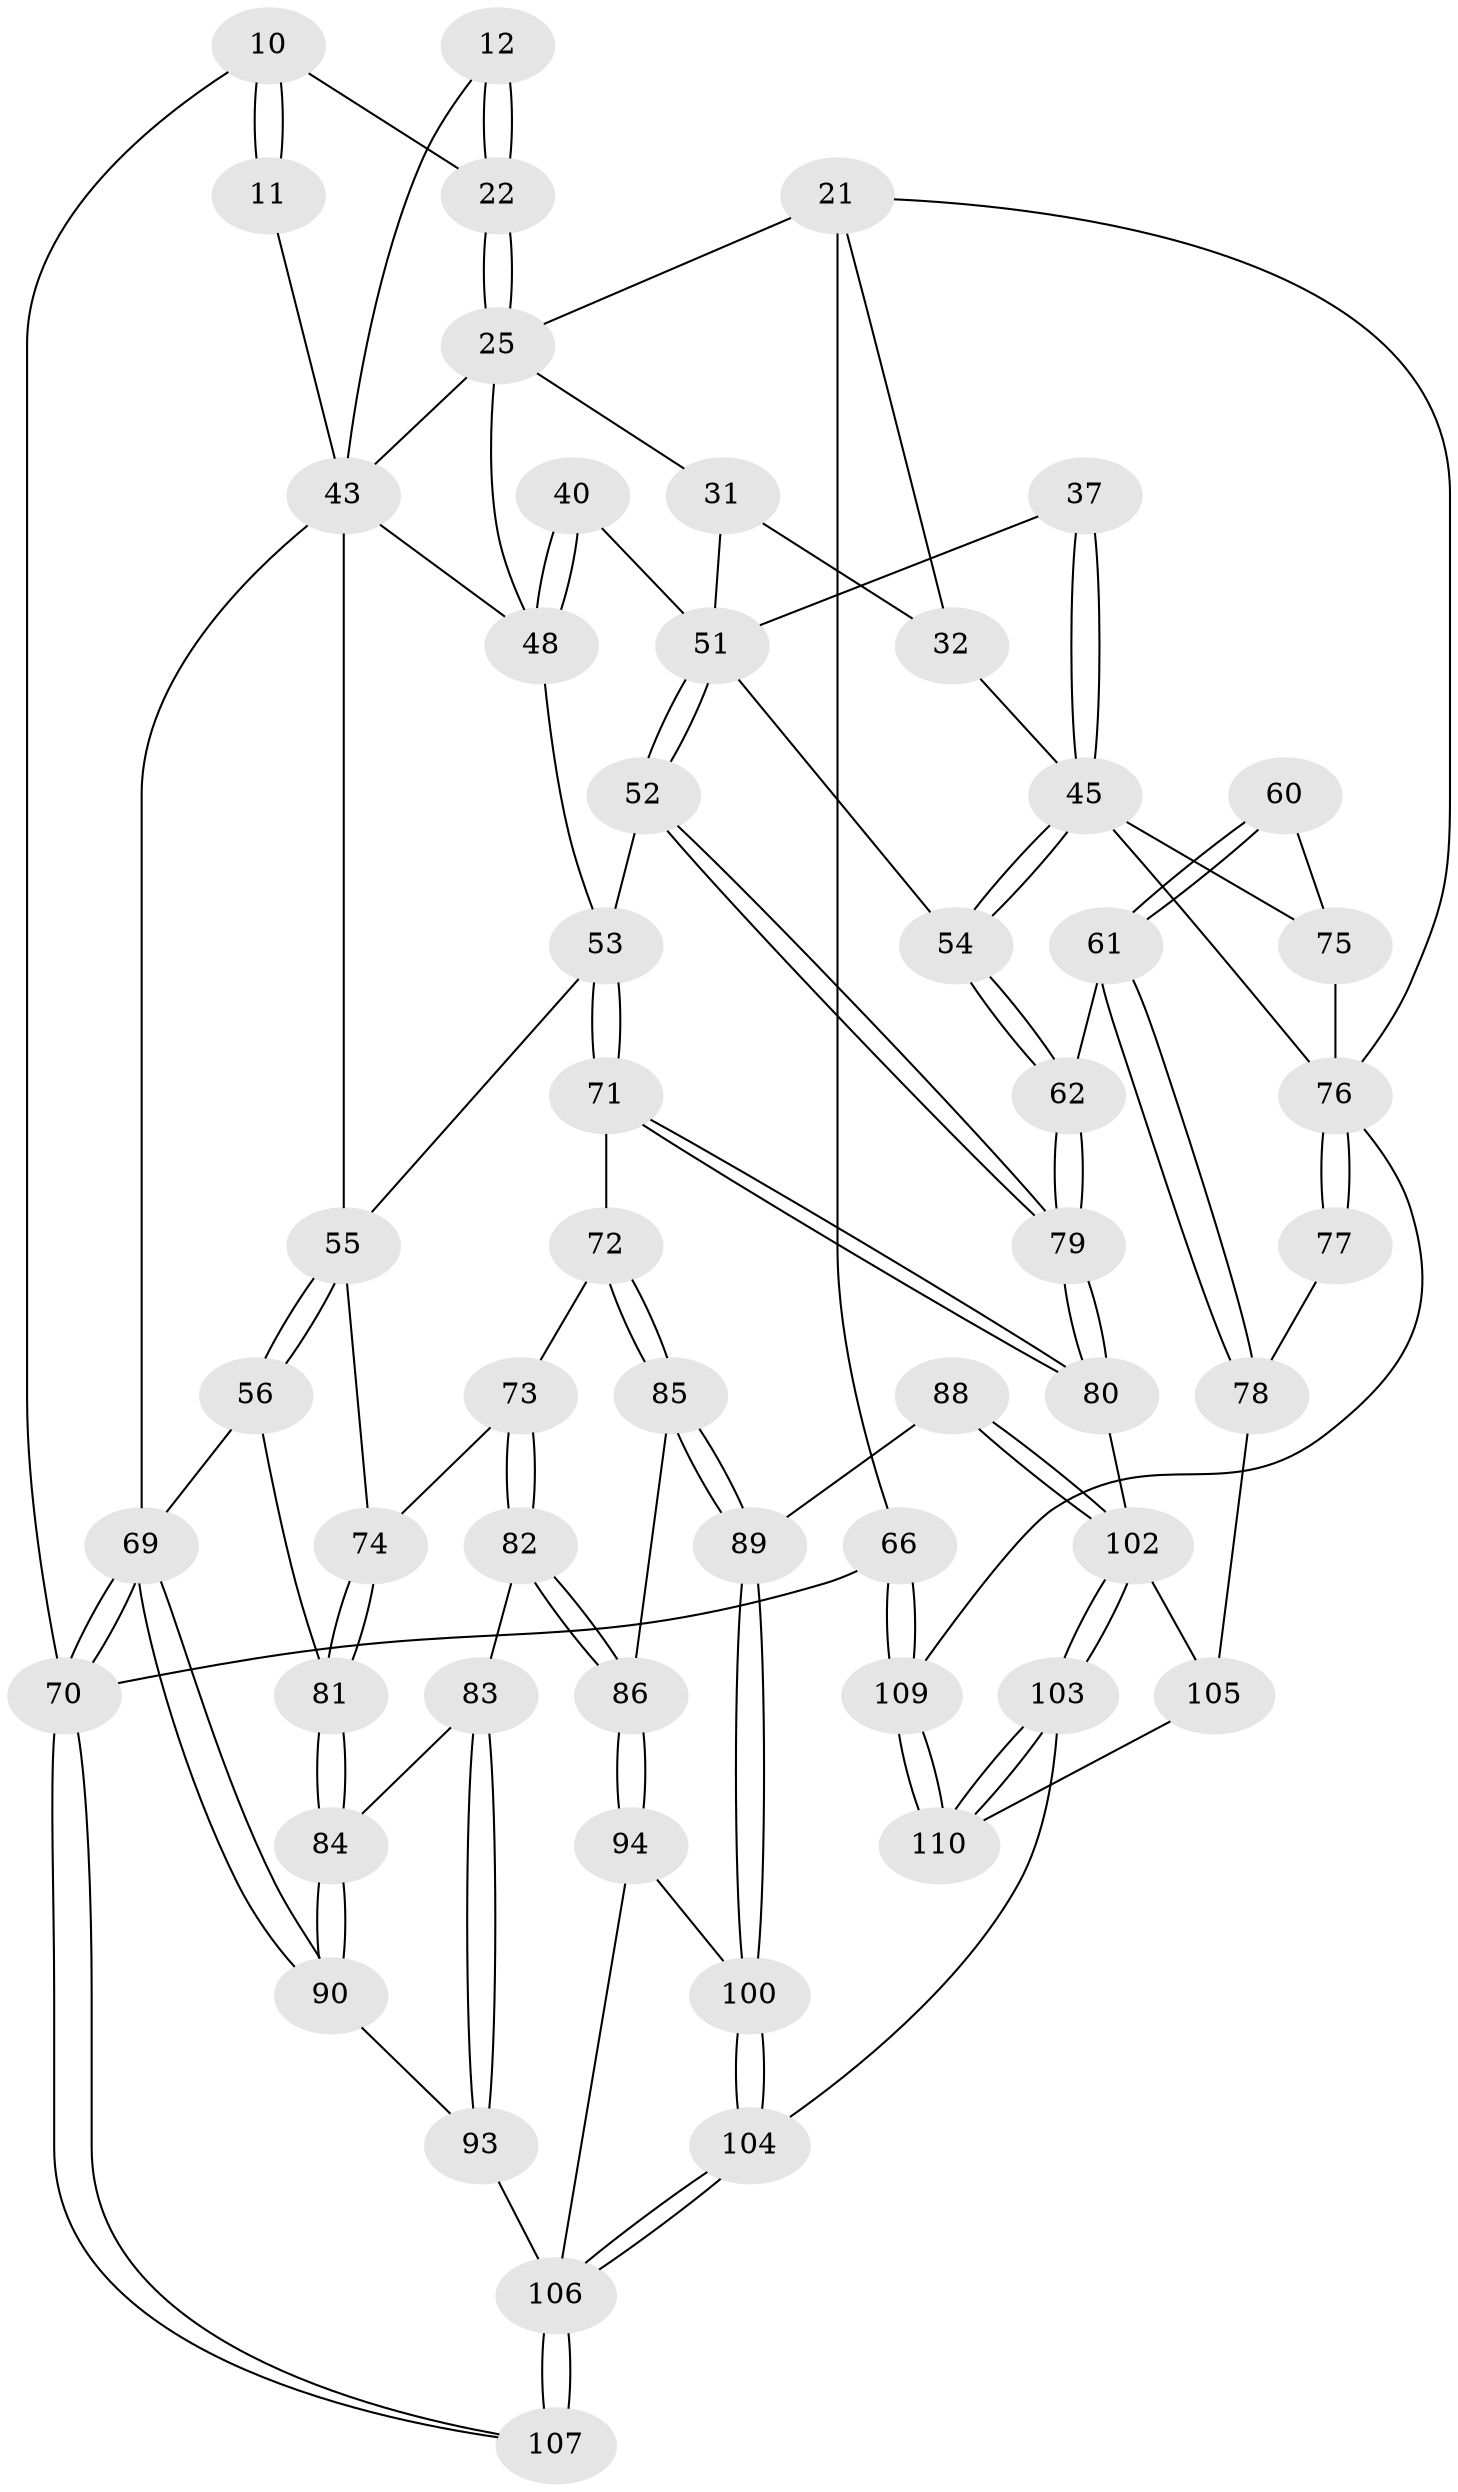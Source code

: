 // original degree distribution, {3: 0.02727272727272727, 5: 0.6272727272727273, 4: 0.17272727272727273, 6: 0.17272727272727273}
// Generated by graph-tools (version 1.1) at 2025/00/03/09/25 05:00:38]
// undirected, 55 vertices, 126 edges
graph export_dot {
graph [start="1"]
  node [color=gray90,style=filled];
  10 [pos="+0.40518379708059865+0.05168811570097278",super="+5"];
  11 [pos="+0.1920220748888261+0"];
  12 [pos="+0.3954643311048346+0.12245636648023041"];
  21 [pos="+1+0",super="+18"];
  22 [pos="+0.43730732578378656+0.1700429482319318",super="+8+9"];
  25 [pos="+0.44128852023090587+0.20076628262406182",super="+24+23+20+7"];
  31 [pos="+0.6068709462482986+0.2374338898946645",super="+30"];
  32 [pos="+0.7137338643422427+0.19030909833472562",super="+15+16"];
  37 [pos="+0.6919146591794499+0.34334308964382615"];
  40 [pos="+0.5701692156894432+0.31824265727059403"];
  43 [pos="+0.3578045320522234+0.3272061050487742",super="+29"];
  45 [pos="+0.7481389273488035+0.3994276538755461",super="+44+33+34"];
  48 [pos="+0.46153670051726864+0.37875628149740687",super="+42+41"];
  51 [pos="+0.5608631878822762+0.4907597823454555",super="+38+39"];
  52 [pos="+0.5558181118103956+0.4953750328381161"];
  53 [pos="+0.46441783138403686+0.5119321556576887",super="+49"];
  54 [pos="+0.6987275182264763+0.48798183308736925"];
  55 [pos="+0.13716604492175608+0.34768072706169223",super="+50"];
  56 [pos="+0+0.5696796494473295"];
  60 [pos="+0.837255847113165+0.47256800298422746"];
  61 [pos="+0.7506480132004554+0.6342126719895336"];
  62 [pos="+0.7434741560815246+0.6327013405525276"];
  66 [pos="+1+1",super="+2"];
  69 [pos="+0+1",super="+57+28"];
  70 [pos="+0+1",super="+3"];
  71 [pos="+0.43168566381672097+0.5867106659651681"];
  72 [pos="+0.4304911119427612+0.5882343229245529"];
  73 [pos="+0.23219834387257898+0.5687706464007962"];
  74 [pos="+0.21324159726725933+0.5530436917960075",super="+58"];
  75 [pos="+0.8676143063353521+0.4895182153626961",super="+65+59"];
  76 [pos="+0.8974876338197925+0.5526794655312279",super="+64+68"];
  77 [pos="+0.8954568210908169+0.6453396458967297"];
  78 [pos="+0.8295955157384424+0.6814066229213827"];
  79 [pos="+0.6534887265179502+0.6614245836945755"];
  80 [pos="+0.6479117778267411+0.6671182108817288"];
  81 [pos="+0.08617713714261531+0.6011727668257459"];
  82 [pos="+0.2633089643626418+0.687189583361943"];
  83 [pos="+0.16794604992130063+0.7411697974498177"];
  84 [pos="+0.11489272339032877+0.7077900341583299"];
  85 [pos="+0.42870452881387955+0.6585684222560031"];
  86 [pos="+0.31221303932489225+0.7365780715868075"];
  88 [pos="+0.5521930232790173+0.7905847211714883"];
  89 [pos="+0.5244544857438692+0.7876850396732864"];
  90 [pos="+0.024166112029783644+0.8490343335176571"];
  93 [pos="+0.21307046971933993+0.8646994841511751"];
  94 [pos="+0.3078968250169106+0.8474086739774856"];
  100 [pos="+0.4547990212565578+0.8340874324536639"];
  102 [pos="+0.6017207208961615+1",super="+101+87"];
  103 [pos="+0.5911905055735726+1"];
  104 [pos="+0.46793483081726317+1"];
  105 [pos="+0.782512931639993+0.92155512549295",super="+99+91"];
  106 [pos="+0.36342890006948503+1",super="+95+96"];
  107 [pos="+0+1"];
  109 [pos="+0.9641656199215737+1",super="+97+67"];
  110 [pos="+0.8482323580016414+1",super="+108"];
  10 -- 11 [weight=2];
  10 -- 11;
  10 -- 70;
  10 -- 22;
  11 -- 43;
  12 -- 22 [weight=2];
  12 -- 22;
  12 -- 43;
  21 -- 66 [weight=2];
  21 -- 76;
  21 -- 25;
  21 -- 32;
  22 -- 25 [weight=2];
  22 -- 25;
  25 -- 48;
  25 -- 31 [weight=2];
  25 -- 43;
  31 -- 32 [weight=2];
  31 -- 51;
  32 -- 45 [weight=2];
  37 -- 45 [weight=2];
  37 -- 45;
  37 -- 51;
  40 -- 48 [weight=2];
  40 -- 48;
  40 -- 51;
  43 -- 48;
  43 -- 55 [weight=2];
  43 -- 69;
  45 -- 54;
  45 -- 54;
  45 -- 75;
  45 -- 76;
  48 -- 53;
  51 -- 52;
  51 -- 52;
  51 -- 54;
  52 -- 53;
  52 -- 79;
  52 -- 79;
  53 -- 71;
  53 -- 71;
  53 -- 55;
  54 -- 62;
  54 -- 62;
  55 -- 56;
  55 -- 56;
  55 -- 74 [weight=2];
  56 -- 81;
  56 -- 69;
  60 -- 61;
  60 -- 61;
  60 -- 75 [weight=2];
  61 -- 62;
  61 -- 78;
  61 -- 78;
  62 -- 79;
  62 -- 79;
  66 -- 109 [weight=2];
  66 -- 109;
  66 -- 70 [weight=2];
  69 -- 70 [weight=2];
  69 -- 70;
  69 -- 90;
  69 -- 90;
  70 -- 107;
  70 -- 107;
  71 -- 72;
  71 -- 80;
  71 -- 80;
  72 -- 73;
  72 -- 85;
  72 -- 85;
  73 -- 74;
  73 -- 82;
  73 -- 82;
  74 -- 81;
  74 -- 81;
  75 -- 76 [weight=2];
  76 -- 77 [weight=2];
  76 -- 77;
  76 -- 109;
  77 -- 78;
  78 -- 105;
  79 -- 80;
  79 -- 80;
  80 -- 102;
  81 -- 84;
  81 -- 84;
  82 -- 83;
  82 -- 86;
  82 -- 86;
  83 -- 84;
  83 -- 93;
  83 -- 93;
  84 -- 90;
  84 -- 90;
  85 -- 86;
  85 -- 89;
  85 -- 89;
  86 -- 94;
  86 -- 94;
  88 -- 89;
  88 -- 102 [weight=2];
  88 -- 102;
  89 -- 100;
  89 -- 100;
  90 -- 93;
  93 -- 106;
  94 -- 100;
  94 -- 106;
  100 -- 104;
  100 -- 104;
  102 -- 103;
  102 -- 103;
  102 -- 105 [weight=2];
  103 -- 104;
  103 -- 110;
  103 -- 110;
  104 -- 106;
  104 -- 106;
  105 -- 110 [weight=2];
  106 -- 107 [weight=2];
  106 -- 107;
  109 -- 110 [weight=2];
  109 -- 110;
}
